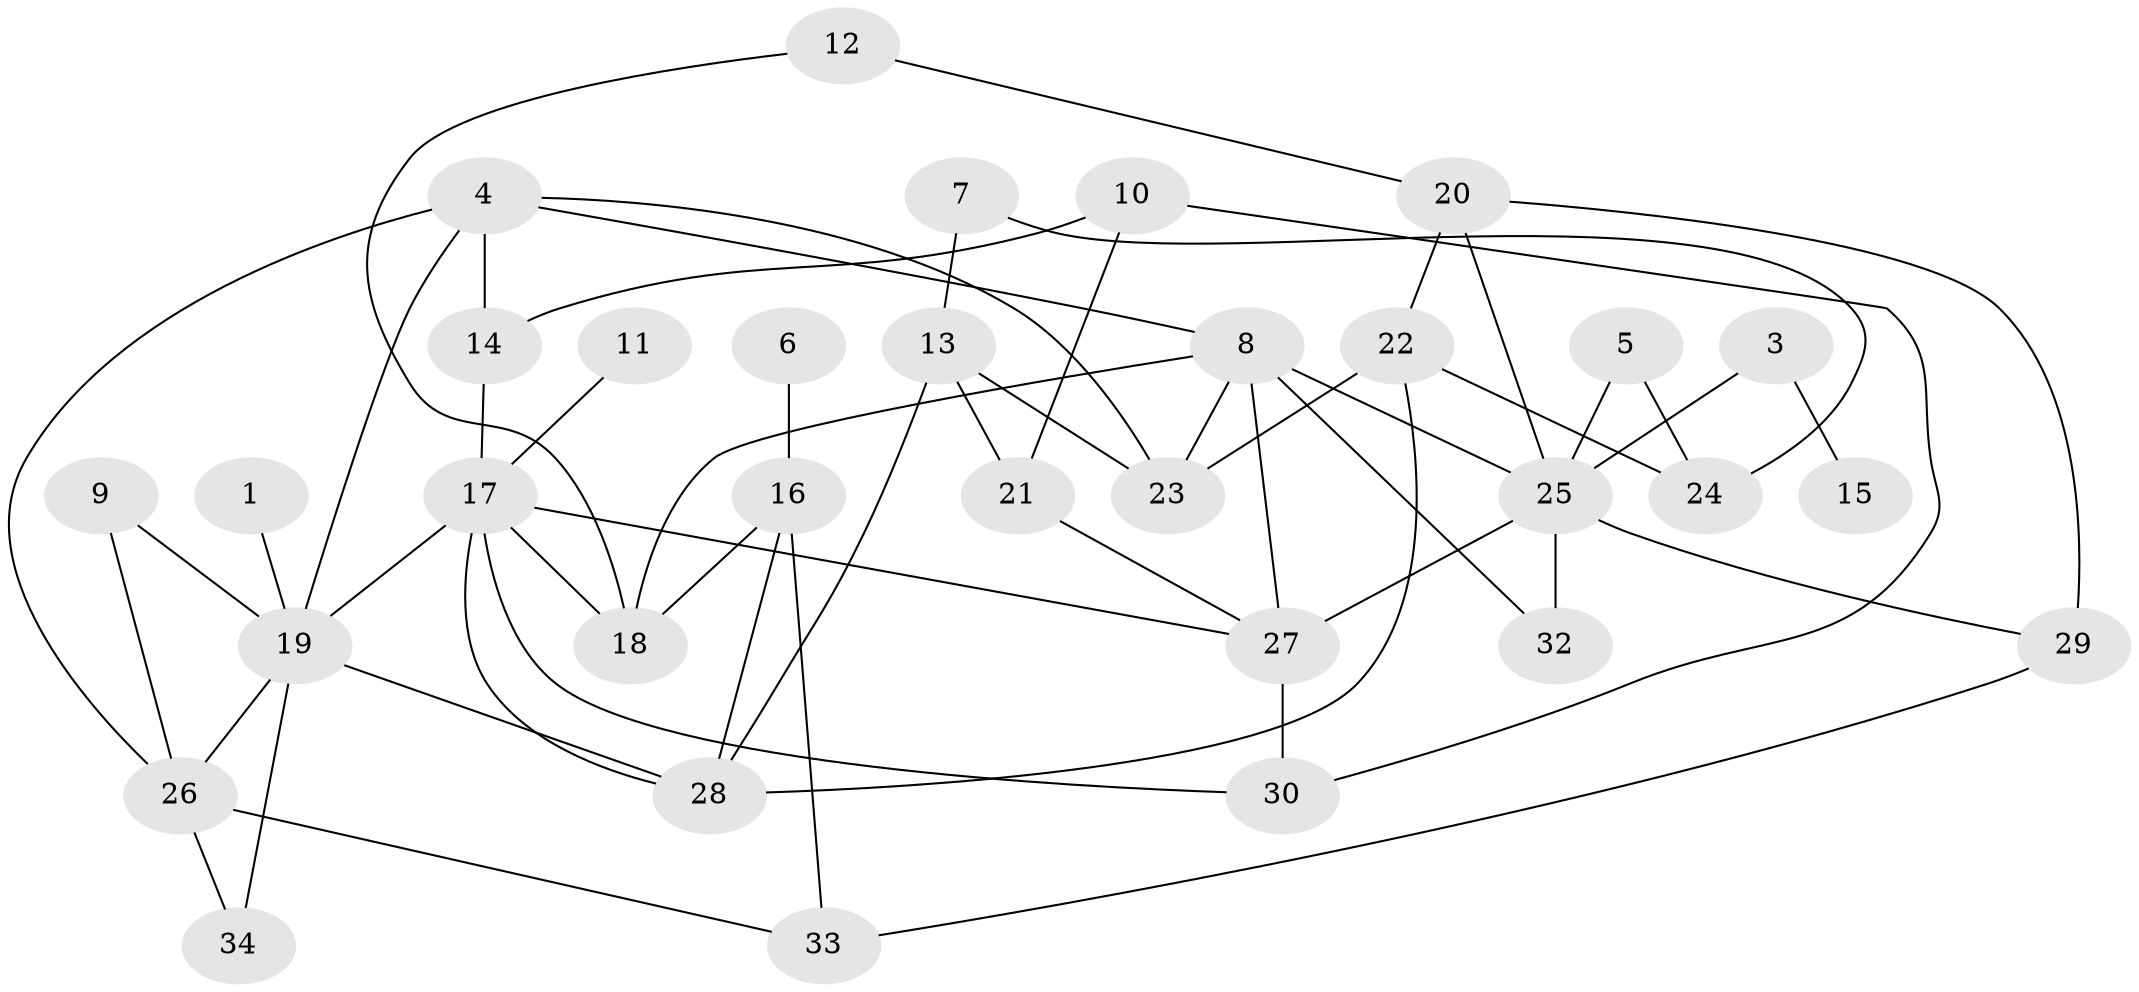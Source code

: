 // original degree distribution, {1: 0.1791044776119403, 3: 0.26865671641791045, 0: 0.029850746268656716, 2: 0.26865671641791045, 4: 0.1791044776119403, 6: 0.05970149253731343, 8: 0.014925373134328358}
// Generated by graph-tools (version 1.1) at 2025/45/03/06/25 01:45:09]
// undirected, 32 vertices, 55 edges
graph export_dot {
graph [start="1"]
  node [color=gray90,style=filled];
  1;
  3;
  4;
  5;
  6;
  7;
  8;
  9;
  10;
  11;
  12;
  13;
  14;
  15;
  16;
  17;
  18;
  19;
  20;
  21;
  22;
  23;
  24;
  25;
  26;
  27;
  28;
  29;
  30;
  32;
  33;
  34;
  1 -- 19 [weight=1.0];
  3 -- 15 [weight=1.0];
  3 -- 25 [weight=1.0];
  4 -- 8 [weight=1.0];
  4 -- 14 [weight=1.0];
  4 -- 19 [weight=1.0];
  4 -- 23 [weight=1.0];
  4 -- 26 [weight=1.0];
  5 -- 24 [weight=1.0];
  5 -- 25 [weight=1.0];
  6 -- 16 [weight=2.0];
  7 -- 13 [weight=1.0];
  7 -- 24 [weight=1.0];
  8 -- 18 [weight=1.0];
  8 -- 23 [weight=1.0];
  8 -- 25 [weight=1.0];
  8 -- 27 [weight=1.0];
  8 -- 32 [weight=1.0];
  9 -- 19 [weight=1.0];
  9 -- 26 [weight=1.0];
  10 -- 14 [weight=1.0];
  10 -- 21 [weight=1.0];
  10 -- 30 [weight=1.0];
  11 -- 17 [weight=2.0];
  12 -- 18 [weight=1.0];
  12 -- 20 [weight=1.0];
  13 -- 21 [weight=1.0];
  13 -- 23 [weight=1.0];
  13 -- 28 [weight=1.0];
  14 -- 17 [weight=1.0];
  16 -- 18 [weight=1.0];
  16 -- 28 [weight=1.0];
  16 -- 33 [weight=1.0];
  17 -- 18 [weight=1.0];
  17 -- 19 [weight=1.0];
  17 -- 27 [weight=1.0];
  17 -- 28 [weight=1.0];
  17 -- 30 [weight=1.0];
  19 -- 26 [weight=1.0];
  19 -- 28 [weight=1.0];
  19 -- 34 [weight=1.0];
  20 -- 22 [weight=1.0];
  20 -- 25 [weight=1.0];
  20 -- 29 [weight=1.0];
  21 -- 27 [weight=1.0];
  22 -- 23 [weight=1.0];
  22 -- 24 [weight=1.0];
  22 -- 28 [weight=1.0];
  25 -- 27 [weight=2.0];
  25 -- 29 [weight=1.0];
  25 -- 32 [weight=1.0];
  26 -- 33 [weight=1.0];
  26 -- 34 [weight=1.0];
  27 -- 30 [weight=1.0];
  29 -- 33 [weight=1.0];
}
